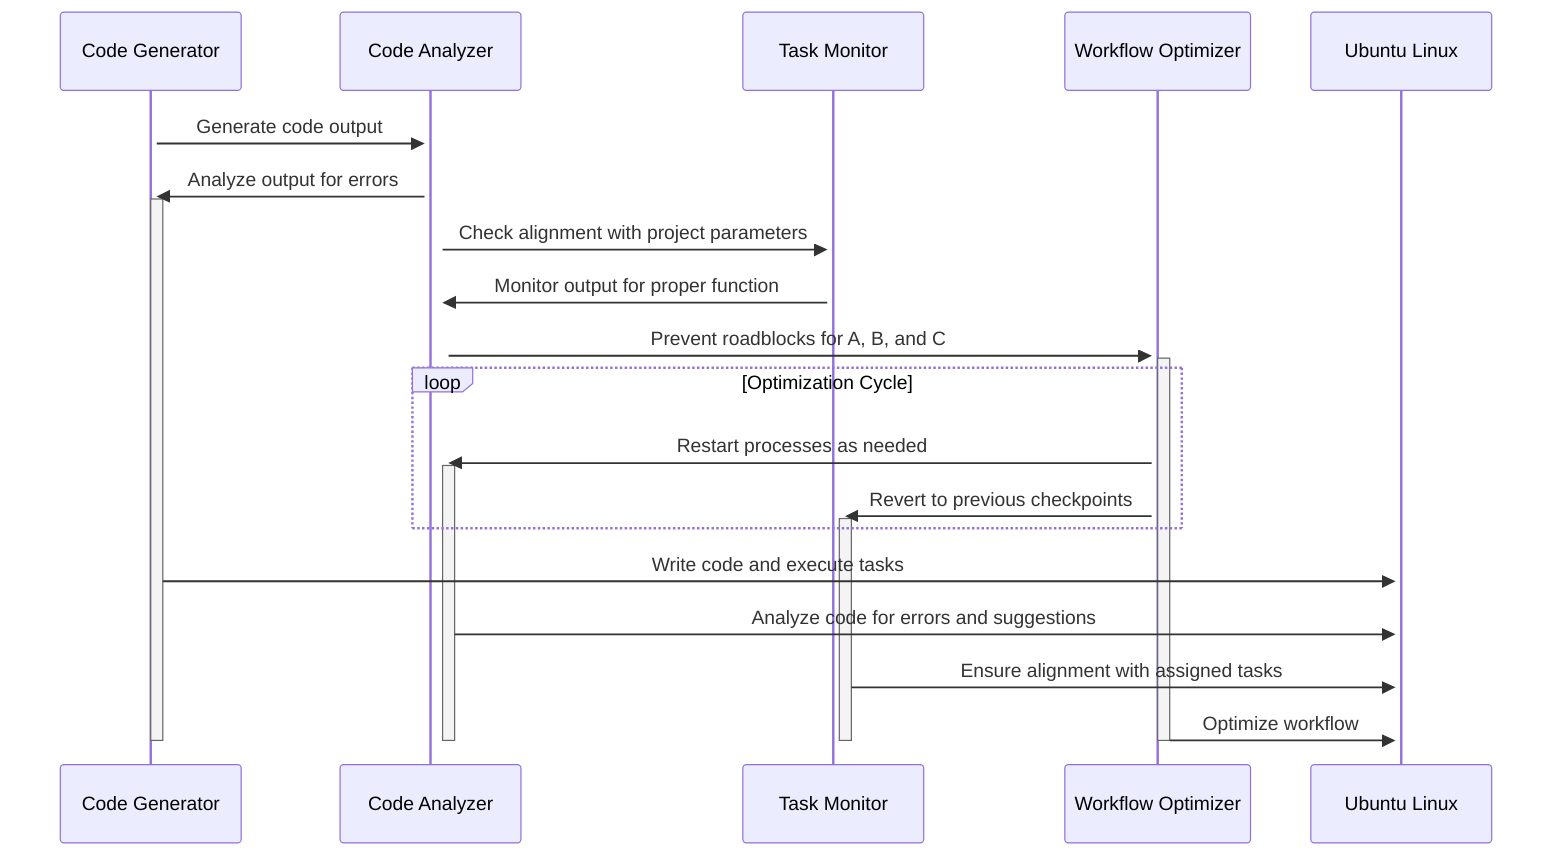 sequenceDiagram
participant A as Code Generator
participant B as Code Analyzer
participant C as Task Monitor
participant D as Workflow Optimizer
participant Target_Server as Ubuntu Linux

activate A
A->>+B: Generate code output
activate B
B->>+A: Analyze output for errors
B->>+C: Check alignment with project parameters
activate C
C->>+B: Monitor output for proper function
B->>+D: Prevent roadblocks for A, B, and C
activate D
loop Optimization Cycle
D->>+B: Restart processes as needed
D->>+C: Revert to previous checkpoints
end
A->>+Target_Server: Write code and execute tasks
B->>+Target_Server: Analyze code for errors and suggestions
C->>+Target_Server: Ensure alignment with assigned tasks
D->>+Target_Server: Optimize workflow
deactivate A
deactivate B
deactivate C
deactivate D